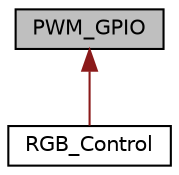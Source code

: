 digraph "PWM_GPIO"
{
 // LATEX_PDF_SIZE
  edge [fontname="Helvetica",fontsize="10",labelfontname="Helvetica",labelfontsize="10"];
  node [fontname="Helvetica",fontsize="10",shape=record];
  Node1 [label="PWM_GPIO",height=0.2,width=0.4,color="black", fillcolor="grey75", style="filled", fontcolor="black",tooltip=" "];
  Node1 -> Node2 [dir="back",color="firebrick4",fontsize="10",style="solid"];
  Node2 [label="RGB_Control",height=0.2,width=0.4,color="black", fillcolor="white", style="filled",URL="$d1/d26/class_r_g_b___control.html",tooltip=" "];
}
